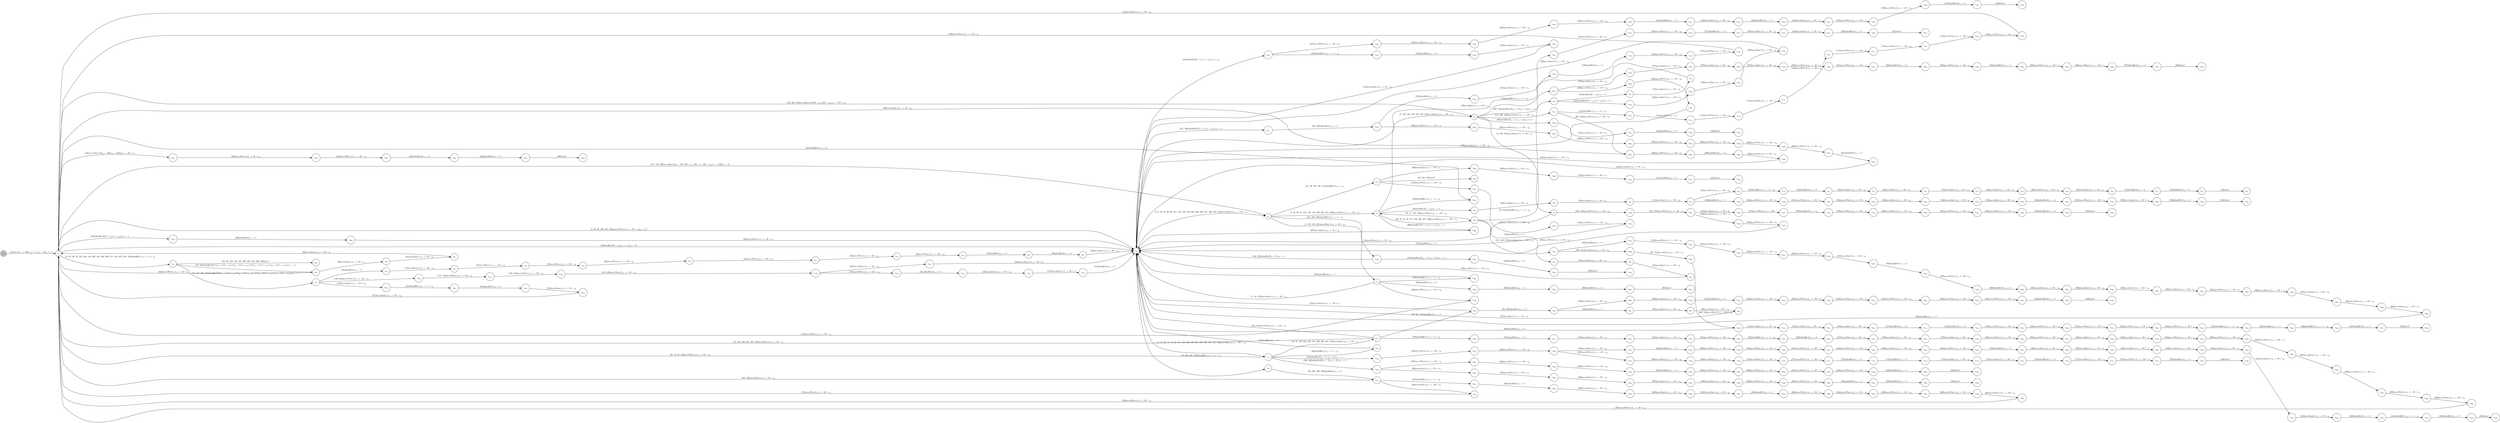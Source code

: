 digraph EFSM{
  graph [rankdir="LR", fontname="Latin Modern Math"];
  node [color="black", fillcolor="white", shape="circle", style="filled", fontname="Latin Modern Math"];
  edge [fontname="Latin Modern Math"];

  s0[fillcolor="gray", label=<s<sub>0</sub>>];
  s1[label=<s<sub>1</sub>>];
  s2[label=<s<sub>2</sub>>];
  s3[label=<s<sub>3</sub>>];
  s4[label=<s<sub>4</sub>>];
  s7[label=<s<sub>7</sub>>];
  s8[label=<s<sub>8</sub>>];
  s9[label=<s<sub>9</sub>>];
  s11[label=<s<sub>11</sub>>];
  s12[label=<s<sub>12</sub>>];
  s14[label=<s<sub>14</sub>>];
  s15[label=<s<sub>15</sub>>];
  s16[label=<s<sub>16</sub>>];
  s17[label=<s<sub>17</sub>>];
  s18[label=<s<sub>18</sub>>];
  s19[label=<s<sub>19</sub>>];
  s20[label=<s<sub>20</sub>>];
  s21[label=<s<sub>21</sub>>];
  s22[label=<s<sub>22</sub>>];
  s23[label=<s<sub>23</sub>>];
  s24[label=<s<sub>24</sub>>];
  s25[label=<s<sub>25</sub>>];
  s31[label=<s<sub>31</sub>>];
  s32[label=<s<sub>32</sub>>];
  s36[label=<s<sub>36</sub>>];
  s38[label=<s<sub>38</sub>>];
  s39[label=<s<sub>39</sub>>];
  s40[label=<s<sub>40</sub>>];
  s41[label=<s<sub>41</sub>>];
  s42[label=<s<sub>42</sub>>];
  s43[label=<s<sub>43</sub>>];
  s44[label=<s<sub>44</sub>>];
  s45[label=<s<sub>45</sub>>];
  s46[label=<s<sub>46</sub>>];
  s47[label=<s<sub>47</sub>>];
  s48[label=<s<sub>48</sub>>];
  s49[label=<s<sub>49</sub>>];
  s50[label=<s<sub>50</sub>>];
  s51[label=<s<sub>51</sub>>];
  s52[label=<s<sub>52</sub>>];
  s53[label=<s<sub>53</sub>>];
  s54[label=<s<sub>54</sub>>];
  s55[label=<s<sub>55</sub>>];
  s56[label=<s<sub>56</sub>>];
  s59[label=<s<sub>59</sub>>];
  s60[label=<s<sub>60</sub>>];
  s61[label=<s<sub>61</sub>>];
  s64[label=<s<sub>64</sub>>];
  s66[label=<s<sub>66</sub>>];
  s73[label=<s<sub>73</sub>>];
  s74[label=<s<sub>74</sub>>];
  s75[label=<s<sub>75</sub>>];
  s83[label=<s<sub>83</sub>>];
  s84[label=<s<sub>84</sub>>];
  s85[label=<s<sub>85</sub>>];
  s92[label=<s<sub>92</sub>>];
  s93[label=<s<sub>93</sub>>];
  s94[label=<s<sub>94</sub>>];
  s95[label=<s<sub>95</sub>>];
  s96[label=<s<sub>96</sub>>];
  s102[label=<s<sub>102</sub>>];
  s103[label=<s<sub>103</sub>>];
  s104[label=<s<sub>104</sub>>];
  s105[label=<s<sub>105</sub>>];
  s111[label=<s<sub>111</sub>>];
  s112[label=<s<sub>112</sub>>];
  s113[label=<s<sub>113</sub>>];
  s114[label=<s<sub>114</sub>>];
  s115[label=<s<sub>115</sub>>];
  s116[label=<s<sub>116</sub>>];
  s117[label=<s<sub>117</sub>>];
  s118[label=<s<sub>118</sub>>];
  s119[label=<s<sub>119</sub>>];
  s120[label=<s<sub>120</sub>>];
  s126[label=<s<sub>126</sub>>];
  s129[label=<s<sub>129</sub>>];
  s134[label=<s<sub>134</sub>>];
  s135[label=<s<sub>135</sub>>];
  s136[label=<s<sub>136</sub>>];
  s137[label=<s<sub>137</sub>>];
  s146[label=<s<sub>146</sub>>];
  s147[label=<s<sub>147</sub>>];
  s148[label=<s<sub>148</sub>>];
  s149[label=<s<sub>149</sub>>];
  s150[label=<s<sub>150</sub>>];
  s151[label=<s<sub>151</sub>>];
  s152[label=<s<sub>152</sub>>];
  s153[label=<s<sub>153</sub>>];
  s160[label=<s<sub>160</sub>>];
  s161[label=<s<sub>161</sub>>];
  s162[label=<s<sub>162</sub>>];
  s163[label=<s<sub>163</sub>>];
  s164[label=<s<sub>164</sub>>];
  s165[label=<s<sub>165</sub>>];
  s166[label=<s<sub>166</sub>>];
  s167[label=<s<sub>167</sub>>];
  s168[label=<s<sub>168</sub>>];
  s169[label=<s<sub>169</sub>>];
  s170[label=<s<sub>170</sub>>];
  s171[label=<s<sub>171</sub>>];
  s172[label=<s<sub>172</sub>>];
  s173[label=<s<sub>173</sub>>];
  s174[label=<s<sub>174</sub>>];
  s175[label=<s<sub>175</sub>>];
  s176[label=<s<sub>176</sub>>];
  s177[label=<s<sub>177</sub>>];
  s178[label=<s<sub>178</sub>>];
  s179[label=<s<sub>179</sub>>];
  s180[label=<s<sub>180</sub>>];
  s181[label=<s<sub>181</sub>>];
  s182[label=<s<sub>182</sub>>];
  s183[label=<s<sub>183</sub>>];
  s184[label=<s<sub>184</sub>>];
  s190[label=<s<sub>190</sub>>];
  s191[label=<s<sub>191</sub>>];
  s192[label=<s<sub>192</sub>>];
  s193[label=<s<sub>193</sub>>];
  s197[label=<s<sub>197</sub>>];
  s198[label=<s<sub>198</sub>>];
  s199[label=<s<sub>199</sub>>];
  s200[label=<s<sub>200</sub>>];
  s207[label=<s<sub>207</sub>>];
  s211[label=<s<sub>211</sub>>];
  s212[label=<s<sub>212</sub>>];
  s213[label=<s<sub>213</sub>>];
  s214[label=<s<sub>214</sub>>];
  s215[label=<s<sub>215</sub>>];
  s216[label=<s<sub>216</sub>>];
  s217[label=<s<sub>217</sub>>];
  s218[label=<s<sub>218</sub>>];
  s219[label=<s<sub>219</sub>>];
  s220[label=<s<sub>220</sub>>];
  s221[label=<s<sub>221</sub>>];
  s225[label=<s<sub>225</sub>>];
  s226[label=<s<sub>226</sub>>];
  s227[label=<s<sub>227</sub>>];
  s230[label=<s<sub>230</sub>>];
  s231[label=<s<sub>231</sub>>];
  s232[label=<s<sub>232</sub>>];
  s233[label=<s<sub>233</sub>>];
  s234[label=<s<sub>234</sub>>];
  s235[label=<s<sub>235</sub>>];
  s236[label=<s<sub>236</sub>>];
  s237[label=<s<sub>237</sub>>];
  s238[label=<s<sub>238</sub>>];
  s239[label=<s<sub>239</sub>>];
  s240[label=<s<sub>240</sub>>];
  s247[label=<s<sub>247</sub>>];
  s262[label=<s<sub>262</sub>>];
  s263[label=<s<sub>263</sub>>];
  s264[label=<s<sub>264</sub>>];
  s265[label=<s<sub>265</sub>>];
  s266[label=<s<sub>266</sub>>];
  s270[label=<s<sub>270</sub>>];
  s271[label=<s<sub>271</sub>>];
  s272[label=<s<sub>272</sub>>];
  s273[label=<s<sub>273</sub>>];
  s274[label=<s<sub>274</sub>>];
  s275[label=<s<sub>275</sub>>];
  s276[label=<s<sub>276</sub>>];
  s277[label=<s<sub>277</sub>>];
  s278[label=<s<sub>278</sub>>];
  s279[label=<s<sub>279</sub>>];
  s280[label=<s<sub>280</sub>>];
  s281[label=<s<sub>281</sub>>];
  s282[label=<s<sub>282</sub>>];
  s283[label=<s<sub>283</sub>>];
  s284[label=<s<sub>284</sub>>];
  s285[label=<s<sub>285</sub>>];
  s286[label=<s<sub>286</sub>>];
  s287[label=<s<sub>287</sub>>];
  s288[label=<s<sub>288</sub>>];
  s289[label=<s<sub>289</sub>>];
  s290[label=<s<sub>290</sub>>];
  s297[label=<s<sub>297</sub>>];
  s298[label=<s<sub>298</sub>>];
  s299[label=<s<sub>299</sub>>];
  s300[label=<s<sub>300</sub>>];
  s301[label=<s<sub>301</sub>>];
  s302[label=<s<sub>302</sub>>];
  s303[label=<s<sub>303</sub>>];
  s304[label=<s<sub>304</sub>>];
  s305[label=<s<sub>305</sub>>];
  s306[label=<s<sub>306</sub>>];
  s307[label=<s<sub>307</sub>>];
  s313[label=<s<sub>313</sub>>];
  s314[label=<s<sub>314</sub>>];
  s315[label=<s<sub>315</sub>>];
  s316[label=<s<sub>316</sub>>];
  s329[label=<s<sub>329</sub>>];
  s330[label=<s<sub>330</sub>>];
  s331[label=<s<sub>331</sub>>];
  s332[label=<s<sub>332</sub>>];
  s333[label=<s<sub>333</sub>>];
  s334[label=<s<sub>334</sub>>];
  s335[label=<s<sub>335</sub>>];
  s336[label=<s<sub>336</sub>>];
  s337[label=<s<sub>337</sub>>];
  s338[label=<s<sub>338</sub>>];
  s339[label=<s<sub>339</sub>>];
  s340[label=<s<sub>340</sub>>];
  s351[label=<s<sub>351</sub>>];
  s352[label=<s<sub>352</sub>>];
  s353[label=<s<sub>353</sub>>];
  s354[label=<s<sub>354</sub>>];
  s355[label=<s<sub>355</sub>>];
  s356[label=<s<sub>356</sub>>];
  s357[label=<s<sub>357</sub>>];
  s358[label=<s<sub>358</sub>>];
  s359[label=<s<sub>359</sub>>];
  s360[label=<s<sub>360</sub>>];
  s361[label=<s<sub>361</sub>>];
  s362[label=<s<sub>362</sub>>];
  s363[label=<s<sub>363</sub>>];
  s364[label=<s<sub>364</sub>>];
  s365[label=<s<sub>365</sub>>];
  s366[label=<s<sub>366</sub>>];
  s367[label=<s<sub>367</sub>>];
  s368[label=<s<sub>368</sub>>];
  s369[label=<s<sub>369</sub>>];
  s376[label=<s<sub>376</sub>>];
  s377[label=<s<sub>377</sub>>];
  s378[label=<s<sub>378</sub>>];
  s379[label=<s<sub>379</sub>>];
  s380[label=<s<sub>380</sub>>];
  s381[label=<s<sub>381</sub>>];
  s382[label=<s<sub>382</sub>>];
  s383[label=<s<sub>383</sub>>];
  s384[label=<s<sub>384</sub>>];
  s385[label=<s<sub>385</sub>>];
  s386[label=<s<sub>386</sub>>];
  s387[label=<s<sub>387</sub>>];
  s388[label=<s<sub>388</sub>>];
  s394[label=<s<sub>394</sub>>];
  s395[label=<s<sub>395</sub>>];
  s396[label=<s<sub>396</sub>>];
  s397[label=<s<sub>397</sub>>];
  s398[label=<s<sub>398</sub>>];
  s399[label=<s<sub>399</sub>>];
  s400[label=<s<sub>400</sub>>];
  s401[label=<s<sub>401</sub>>];
  s408[label=<s<sub>408</sub>>];
  s409[label=<s<sub>409</sub>>];
  s410[label=<s<sub>410</sub>>];
  s411[label=<s<sub>411</sub>>];
  s412[label=<s<sub>412</sub>>];
  s414[label=<s<sub>414</sub>>];
  s415[label=<s<sub>415</sub>>];
  s416[label=<s<sub>416</sub>>];
  s421[label=<s<sub>421</sub>>];
  s422[label=<s<sub>422</sub>>];
  s423[label=<s<sub>423</sub>>];
  s424[label=<s<sub>424</sub>>];
  s425[label=<s<sub>425</sub>>];
  s426[label=<s<sub>426</sub>>];
  s427[label=<s<sub>427</sub>>];
  s428[label=<s<sub>428</sub>>];
  s429[label=<s<sub>429</sub>>];
  s430[label=<s<sub>430</sub>>];
  s431[label=<s<sub>431</sub>>];
  s432[label=<s<sub>432</sub>>];
  s433[label=<s<sub>433</sub>>];
  s434[label=<s<sub>434</sub>>];
  s435[label=<s<sub>435</sub>>];
  s436[label=<s<sub>436</sub>>];
  s437[label=<s<sub>437</sub>>];
  s438[label=<s<sub>438</sub>>];
  s439[label=<s<sub>439</sub>>];
  s440[label=<s<sub>440</sub>>];
  s441[label=<s<sub>441</sub>>];
  s442[label=<s<sub>442</sub>>];
  s443[label=<s<sub>443</sub>>];
  s444[label=<s<sub>444</sub>>];
  s445[label=<s<sub>445</sub>>];
  s446[label=<s<sub>446</sub>>];
  s447[label=<s<sub>447</sub>>];
  s448[label=<s<sub>448</sub>>];
  s449[label=<s<sub>449</sub>>];
  s450[label=<s<sub>450</sub>>];
  s451[label=<s<sub>451</sub>>];
  s452[label=<s<sub>452</sub>>];
  s453[label=<s<sub>453</sub>>];
  s454[label=<s<sub>454</sub>>];
  s455[label=<s<sub>455</sub>>];
  s456[label=<s<sub>456</sub>>];
  s457[label=<s<sub>457</sub>>];
  s458[label=<s<sub>458</sub>>];
  s459[label=<s<sub>459</sub>>];
  s460[label=<s<sub>460</sub>>];
  s466[label=<s<sub>466</sub>>];
  s467[label=<s<sub>467</sub>>];
  s468[label=<s<sub>468</sub>>];
  s476[label=<s<sub>476</sub>>];
  s477[label=<s<sub>477</sub>>];
  s478[label=<s<sub>478</sub>>];
  s479[label=<s<sub>479</sub>>];
  s480[label=<s<sub>480</sub>>];
  s481[label=<s<sub>481</sub>>];
  s482[label=<s<sub>482</sub>>];
  s483[label=<s<sub>483</sub>>];
  s484[label=<s<sub>484</sub>>];
  s488[label=<s<sub>488</sub>>];
  s489[label=<s<sub>489</sub>>];
  s490[label=<s<sub>490</sub>>];
  s494[label=<s<sub>494</sub>>];
  s495[label=<s<sub>495</sub>>];
  s496[label=<s<sub>496</sub>>];
  s497[label=<s<sub>497</sub>>];
  s498[label=<s<sub>498</sub>>];
  s499[label=<s<sub>499</sub>>];
  s500[label=<s<sub>500</sub>>];
  s501[label=<s<sub>501</sub>>];
  s502[label=<s<sub>502</sub>>];
  s503[label=<s<sub>503</sub>>];
  s514[label=<s<sub>514</sub>>];
  s515[label=<s<sub>515</sub>>];
  s516[label=<s<sub>516</sub>>];
  s517[label=<s<sub>517</sub>>];
  s518[label=<s<sub>518</sub>>];
  s519[label=<s<sub>519</sub>>];
  s520[label=<s<sub>520</sub>>];
  s521[label=<s<sub>521</sub>>];
  s522[label=<s<sub>522</sub>>];
  s523[label=<s<sub>523</sub>>];
  s524[label=<s<sub>524</sub>>];
  s525[label=<s<sub>525</sub>>];
  s526[label=<s<sub>526</sub>>];
  s527[label=<s<sub>527</sub>>];
  s528[label=<s<sub>528</sub>>];
  s529[label=<s<sub>529</sub>>];
  s530[label=<s<sub>530</sub>>];
  s531[label=<s<sub>531</sub>>];
  s532[label=<s<sub>532</sub>>];
  s533[label=<s<sub>533</sub>>];
  s534[label=<s<sub>534</sub>>];
  s535[label=<s<sub>535</sub>>];
  s536[label=<s<sub>536</sub>>];
  s537[label=<s<sub>537</sub>>];
  s538[label=<s<sub>538</sub>>];
  s539[label=<s<sub>539</sub>>];
  s540[label=<s<sub>540</sub>>];

  s0->s1[label=<<i> [1]start:2/o<sub>1</sub> := 200, o<sub>2</sub> := 3, o<sub>3</sub> := 0&#91;r<sub>2</sub> := 1&#93;</i>>];
  s9->s2[label=<<i> [10]moveEast:1/o<sub>1</sub> := 50 + i<sub>0</sub></i>>];
  s14->s15[label=<<i> [15, 145, 242, 312]alienHit:0&#91;!(!(r<sub>2</sub> &gt; 2&or;2 &gt; r<sub>2</sub>)&or;!(r<sub>2</sub> &gt; 2&or;2 &gt; r<sub>2</sub>)), !(!(r<sub>2</sub> &gt; 2&or;2 &gt; r<sub>2</sub>)&or;!(r<sub>2</sub> &gt; 2&or;2 &gt; r<sub>2</sub>))&#93;/o<sub>1</sub> := 1</i>>];
  s15->s16[label=<<i> [16]alienHit:0/o<sub>1</sub> := 2</i>>];
  s16->s17[label=<<i> [17]moveWest:1/o<sub>1</sub> := -50 + i<sub>0</sub></i>>];
  s17->s18[label=<<i> [18]moveWest:1/o<sub>1</sub> := -50 + i<sub>0</sub></i>>];
  s18->s19[label=<<i> [19]moveWest:1/o<sub>1</sub> := -50 + i<sub>0</sub></i>>];
  s19->s20[label=<<i> [20]moveWest:1/o<sub>1</sub> := -50 + i<sub>0</sub></i>>];
  s20->s21[label=<<i> [21]moveWest:1/o<sub>1</sub> := -50 + i<sub>0</sub></i>>];
  s21->s22[label=<<i> [22]moveWest:1/o<sub>1</sub> := -50 + i<sub>0</sub></i>>];
  s22->s23[label=<<i> [23]moveWest:1/o<sub>1</sub> := -50 + i<sub>0</sub></i>>];
  s23->s24[label=<<i> [24]alienHit:0/o<sub>1</sub> := 3</i>>];
  s24->s25[label=<<i> [25]alienHit:0/o<sub>1</sub> := 4</i>>];
  s25->s2[label=<<i> [26]moveEast:1/o<sub>1</sub> := 50 + i<sub>0</sub></i>>];
  s11->s1[label=<<i> [28, 78, 88, 143]moveWest:1/o<sub>1</sub> := -50 + i<sub>0</sub></i>>];
  s1->s2[label=<<i> [33]alienHit:0&#91;3 &gt; r<sub>2</sub>&#93;/o<sub>1</sub> := r<sub>2</sub>&#91;r<sub>2</sub> := 2&#93;</i>>];
  s7->s38[label=<<i> [38]alienHit:0&#91;5 &gt; r<sub>2</sub>&#93;/o<sub>1</sub> := 2</i>>];
  s38->s39[label=<<i> [39]moveEast:1/o<sub>1</sub> := 50 + i<sub>0</sub></i>>];
  s39->s40[label=<<i> [40]moveEast:1/o<sub>1</sub> := 50 + i<sub>0</sub></i>>];
  s40->s41[label=<<i> [41]moveEast:1/o<sub>1</sub> := 50 + i<sub>0</sub></i>>];
  s41->s42[label=<<i> [42]moveWest:1/o<sub>1</sub> := -50 + i<sub>0</sub></i>>];
  s42->s43[label=<<i> [43]shieldHit:1/o<sub>1</sub> := -1 + i<sub>0</sub></i>>];
  s43->s44[label=<<i> [44]alienHit:0/o<sub>1</sub> := 3</i>>];
  s44->s45[label=<<i> [45]moveEast:1/o<sub>1</sub> := 50 + i<sub>0</sub></i>>];
  s45->s46[label=<<i> [46]moveEast:1/o<sub>1</sub> := 50 + i<sub>0</sub></i>>];
  s46->s47[label=<<i> [47]moveEast:1/o<sub>1</sub> := 50 + i<sub>0</sub></i>>];
  s47->s48[label=<<i> [48]moveEast:1/o<sub>1</sub> := 50 + i<sub>0</sub></i>>];
  s48->s49[label=<<i> [49]moveEast:1/o<sub>1</sub> := 50 + i<sub>0</sub></i>>];
  s49->s50[label=<<i> [50]moveEast:1/o<sub>1</sub> := 50 + i<sub>0</sub></i>>];
  s50->s51[label=<<i> [51]alienHit:0/o<sub>1</sub> := 4</i>>];
  s51->s52[label=<<i> [52]alienHit:0/o<sub>1</sub> := 5</i>>];
  s52->s53[label=<<i> [53]win:0</i>>];
  s55->s56[label=<<i> [56]moveWest:1/o<sub>1</sub> := -50 + i<sub>0</sub></i>>];
  s56->s1[label=<<i> [57]moveWest:1/o<sub>1</sub> := -50 + i<sub>0</sub></i>>];
  s14->s59[label=<<i> [59, 343]alienHit:0&#91;!(!(!(r<sub>2</sub> &gt; 2&or;2 &gt; r<sub>2</sub>)&or;!(r<sub>2</sub> &gt; 2&or;2 &gt; r<sub>2</sub>))&or;!(!(r<sub>2</sub> &gt; 2&or;2 &gt; r<sub>2</sub>)&or;!(r<sub>2</sub> &gt; 2&or;2 &gt; r<sub>2</sub>)))&#93;/o<sub>1</sub> := 3</i>>];
  s59->s60[label=<<i> [60]moveEast:1/o<sub>1</sub> := 50 + i<sub>0</sub></i>>];
  s60->s61[label=<<i> [61]moveEast:1/o<sub>1</sub> := 50 + i<sub>0</sub></i>>];
  s61->s1[label=<<i> [62]moveEast:1/o<sub>1</sub> := 50 + i<sub>0</sub></i>>];
  s11->s66[label=<<i> [66]shieldHit:1/o<sub>1</sub> := -1 + i<sub>0</sub></i>>];
  s66->s2[label=<<i> [67]alienHit:0/o<sub>1</sub> := 2</i>>];
  s36->s7[label=<<i> [37, 71, 158, 508]moveWest:1/o<sub>1</sub> := -50 + i<sub>0</sub></i>>];
  s36->s73[label=<<i> [73, 101]shieldHit:1/o<sub>1</sub> := -1 + i<sub>0</sub></i>>];
  s73->s74[label=<<i> [74]alienHit:0&#91;5 &gt; r<sub>2</sub>&#93;/o<sub>1</sub> := 3</i>>];
  s74->s75[label=<<i> [75]moveEast:1/o<sub>1</sub> := 50 + i<sub>0</sub></i>>];
  s75->s2[label=<<i> [76]moveEast:1/o<sub>1</sub> := 50 + i<sub>0</sub></i>>];
  s36->s83[label=<<i> [83]alienHit:0/o<sub>1</sub> := 1</i>>];
  s83->s84[label=<<i> [84]moveEast:1/o<sub>1</sub> := 50 + i<sub>0</sub></i>>];
  s84->s85[label=<<i> [85]moveEast:1/o<sub>1</sub> := 50 + i<sub>0</sub></i>>];
  s85->s2[label=<<i> [86]moveEast:1/o<sub>1</sub> := 50 + i<sub>0</sub></i>>];
  s92->s93[label=<<i> [93, 328]alienHit:0/o<sub>1</sub> := 3</i>>];
  s93->s94[label=<<i> [94]alienHit:0/o<sub>1</sub> := 4</i>>];
  s94->s95[label=<<i> [95]moveEast:1/o<sub>1</sub> := 50 + i<sub>0</sub></i>>];
  s95->s96[label=<<i> [96]moveEast:1/o<sub>1</sub> := 50 + i<sub>0</sub></i>>];
  s96->s2[label=<<i> [97]moveEast:1/o<sub>1</sub> := 50 + i<sub>0</sub></i>>];
  s3->s31[label=<<i> [31, 99, 372, 407, 413]alienHit:0/o<sub>1</sub> := r<sub>2</sub></i>>];
  s31->s32[label=<<i> [32, 100, 373]win:0</i>>];
  s73->s102[label=<<i> [102]alienHit:0&#91;!(5 &gt; r<sub>2</sub>&or;5 &gt; r<sub>2</sub>)&#93;/o<sub>1</sub> := 1</i>>];
  s102->s103[label=<<i> [103]moveEast:1/o<sub>1</sub> := 50 + i<sub>0</sub></i>>];
  s103->s104[label=<<i> [104]moveEast:1/o<sub>1</sub> := 50 + i<sub>0</sub></i>>];
  s104->s105[label=<<i> [105]moveEast:1/o<sub>1</sub> := 50 + i<sub>0</sub></i>>];
  s105->s2[label=<<i> [106]moveEast:1/o<sub>1</sub> := 50 + i<sub>0</sub></i>>];
  s111->s112[label=<<i> [112]shieldHit:1/o<sub>1</sub> := -1 + i<sub>0</sub></i>>];
  s112->s113[label=<<i> [113]alienHit:0/o<sub>1</sub> := 2</i>>];
  s113->s114[label=<<i> [114]moveWest:1/o<sub>1</sub> := -50 + i<sub>0</sub></i>>];
  s114->s115[label=<<i> [115]moveWest:1/o<sub>1</sub> := -50 + i<sub>0</sub></i>>];
  s115->s116[label=<<i> [116]moveWest:1/o<sub>1</sub> := -50 + i<sub>0</sub></i>>];
  s116->s117[label=<<i> [117]moveWest:1/o<sub>1</sub> := -50 + i<sub>0</sub></i>>];
  s117->s118[label=<<i> [118]moveWest:1/o<sub>1</sub> := -50 + i<sub>0</sub></i>>];
  s118->s119[label=<<i> [119]moveWest:1/o<sub>1</sub> := -50 + i<sub>0</sub></i>>];
  s119->s120[label=<<i> [120]moveWest:1/o<sub>1</sub> := -50 + i<sub>0</sub></i>>];
  s120->s1[label=<<i> [121]moveEast:1/o<sub>1</sub> := 50 + i<sub>0</sub></i>>];
  s4->s126[label=<<i> [126]moveWest:1/o<sub>1</sub> := -50 + i<sub>0</sub></i>>];
  s126->s1[label=<<i> [127]moveWest:1/o<sub>1</sub> := -50 + i<sub>0</sub></i>>];
  s1->s3[label=<<i> [124, 128, 406]moveEast:1&#91;i<sub>0</sub> &gt; 196, 346 &gt; i<sub>0</sub>, 346 &gt; i<sub>0</sub>, 346 &gt; i<sub>0</sub>&#93;/o<sub>1</sub> := 250&#91;r<sub>2</sub> := 4&#93;</i>>];
  s129->s2[label=<<i> [130, 321]alienHit:0&#91;r<sub>2</sub> &gt; 2&#93;/o<sub>1</sub> := 1</i>>];
  s8->s134[label=<<i> [134]shieldHit:1/o<sub>1</sub> := -1 + i<sub>0</sub></i>>];
  s134->s135[label=<<i> [135]alienHit:0/o<sub>1</sub> := 2</i>>];
  s135->s136[label=<<i> [136]moveWest:1/o<sub>1</sub> := -50 + i<sub>0</sub></i>>];
  s136->s137[label=<<i> [137]moveWest:1/o<sub>1</sub> := -50 + i<sub>0</sub></i>>];
  s137->s1[label=<<i> [138]moveWest:1/o<sub>1</sub> := -50 + i<sub>0</sub></i>>];
  s4->s2[label=<<i> [5, 141, 255]moveEast:1/o<sub>1</sub> := 50 + i<sub>0</sub></i>>];
  s15->s146[label=<<i> [146, 243]moveWest:1/o<sub>1</sub> := -50 + i<sub>0</sub></i>>];
  s146->s147[label=<<i> [147, 244]moveWest:1/o<sub>1</sub> := -50 + i<sub>0</sub></i>>];
  s147->s148[label=<<i> [148, 245]moveWest:1/o<sub>1</sub> := -50 + i<sub>0</sub></i>>];
  s148->s149[label=<<i> [149, 246]moveWest:1/o<sub>1</sub> := -50 + i<sub>0</sub></i>>];
  s149->s150[label=<<i> [150]moveWest:1/o<sub>1</sub> := -50 + i<sub>0</sub></i>>];
  s150->s151[label=<<i> [151]alienHit:0/o<sub>1</sub> := 2</i>>];
  s151->s152[label=<<i> [152]moveEast:1/o<sub>1</sub> := 50 + i<sub>0</sub></i>>];
  s152->s153[label=<<i> [153]moveEast:1/o<sub>1</sub> := 50 + i<sub>0</sub></i>>];
  s153->s2[label=<<i> [154]alienHit:0/o<sub>1</sub> := 3</i>>];
  s7->s36[label=<<i> [36, 70, 72, 82, 157, 350, 464, 507, 509]moveWest:1/o<sub>1</sub> := -50 + i<sub>0</sub></i>>];
  s8->s160[label=<<i> [160]alienHit:0&#91;r<sub>2</sub> &gt; 2, r<sub>2</sub> &gt; 2&#93;/o<sub>1</sub> := 4</i>>];
  s160->s161[label=<<i> [161]moveEast:1/o<sub>1</sub> := 50 + i<sub>0</sub></i>>];
  s161->s162[label=<<i> [162]alienHit:0/o<sub>1</sub> := 5</i>>];
  s162->s163[label=<<i> [163]win:0</i>>];
  s11->s164[label=<<i> [164]alienHit:0&#91;r<sub>2</sub> &gt; 2, r<sub>2</sub> &gt; 2&#93;/o<sub>1</sub> := 1</i>>];
  s164->s165[label=<<i> [165]moveWest:1/o<sub>1</sub> := -50 + i<sub>0</sub></i>>];
  s165->s166[label=<<i> [166]moveWest:1/o<sub>1</sub> := -50 + i<sub>0</sub></i>>];
  s166->s167[label=<<i> [167]moveWest:1/o<sub>1</sub> := -50 + i<sub>0</sub></i>>];
  s167->s168[label=<<i> [168]moveWest:1/o<sub>1</sub> := -50 + i<sub>0</sub></i>>];
  s168->s169[label=<<i> [169]moveWest:1/o<sub>1</sub> := -50 + i<sub>0</sub></i>>];
  s169->s170[label=<<i> [170]moveWest:1/o<sub>1</sub> := -50 + i<sub>0</sub></i>>];
  s170->s171[label=<<i> [171]moveWest:1/o<sub>1</sub> := -50 + i<sub>0</sub></i>>];
  s171->s172[label=<<i> [172]alienHit:0/o<sub>1</sub> := 2</i>>];
  s172->s173[label=<<i> [173]alienHit:0/o<sub>1</sub> := 3</i>>];
  s173->s174[label=<<i> [174]moveEast:1/o<sub>1</sub> := 50 + i<sub>0</sub></i>>];
  s174->s175[label=<<i> [175]moveEast:1/o<sub>1</sub> := 50 + i<sub>0</sub></i>>];
  s175->s176[label=<<i> [176]alienHit:0/o<sub>1</sub> := 4</i>>];
  s176->s177[label=<<i> [177]moveWest:1/o<sub>1</sub> := -50 + i<sub>0</sub></i>>];
  s177->s178[label=<<i> [178]moveWest:1/o<sub>1</sub> := -50 + i<sub>0</sub></i>>];
  s178->s179[label=<<i> [179]alienHit:0/o<sub>1</sub> := 5</i>>];
  s179->s180[label=<<i> [180]win:0</i>>];
  s2->s181[label=<<i> [181]alienHit:0&#91;5 &gt; r<sub>2</sub>, 5 &gt; r<sub>2</sub>&#93;/o<sub>1</sub> := r<sub>2</sub></i>>];
  s181->s182[label=<<i> [182]shieldHit:1/o<sub>1</sub> := -1 + i<sub>0</sub></i>>];
  s182->s183[label=<<i> [183]alienHit:0/o<sub>1</sub> := 3</i>>];
  s183->s184[label=<<i> [184]moveEast:1/o<sub>1</sub> := 50 + i<sub>0</sub></i>>];
  s184->s2[label=<<i> [185]moveEast:1/o<sub>1</sub> := 50 + i<sub>0</sub></i>>];
  s7->s8[label=<<i> [8, 133, 159, 188, 374, 472, 485]moveEast:1/o<sub>1</sub> := 50 + i<sub>0</sub></i>>];
  s8->s9[label=<<i> [9, 189, 473]moveEast:1/o<sub>1</sub> := 50 + i<sub>0</sub></i>>];
  s9->s190[label=<<i> [190, 474]moveWest:1/o<sub>1</sub> := -50 + i<sub>0</sub></i>>];
  s190->s191[label=<<i> [191, 475]moveWest:1/o<sub>1</sub> := -50 + i<sub>0</sub></i>>];
  s191->s192[label=<<i> [192]moveWest:1/o<sub>1</sub> := -50 + i<sub>0</sub></i>>];
  s192->s193[label=<<i> [193]moveWest:1/o<sub>1</sub> := -50 + i<sub>0</sub></i>>];
  s193->s2[label=<<i> [194]moveWest:1/o<sub>1</sub> := -50 + i<sub>0</sub></i>>];
  s129->s197[label=<<i> [197]alienHit:0&#91;!(r<sub>2</sub> &gt; 2&or;r<sub>2</sub> &gt; 2)&#93;/o<sub>1</sub> := 4</i>>];
  s197->s198[label=<<i> [198]alienHit:0/o<sub>1</sub> := 5</i>>];
  s198->s199[label=<<i> [199]win:0</i>>];
  s4->s200[label=<<i> [200]shieldHit:1/o<sub>1</sub> := -1 + i<sub>0</sub></i>>];
  s200->s2[label=<<i> [201]alienHit:0/o<sub>1</sub> := 1</i>>];
  s111->s207[label=<<i> [207, 487]moveWest:1/o<sub>1</sub> := -50 + i<sub>0</sub></i>>];
  s207->s1[label=<<i> [208]moveEast:1/o<sub>1</sub> := 50 + i<sub>0</sub></i>>];
  s2->s211[label=<<i> [211, 392]alienHit:0&#91;!(5 &gt; r<sub>2</sub>&or;5 &gt; r<sub>2</sub>)&#93;/o<sub>1</sub> := 1</i>>];
  s211->s212[label=<<i> [212, 393]alienHit:0/o<sub>1</sub> := 2</i>>];
  s212->s213[label=<<i> [213]alienHit:0/o<sub>1</sub> := 3</i>>];
  s213->s214[label=<<i> [214]moveEast:1/o<sub>1</sub> := 50 + i<sub>0</sub></i>>];
  s214->s215[label=<<i> [215]moveEast:1/o<sub>1</sub> := 50 + i<sub>0</sub></i>>];
  s215->s216[label=<<i> [216]moveWest:1/o<sub>1</sub> := -50 + i<sub>0</sub></i>>];
  s216->s217[label=<<i> [217]alienHit:0/o<sub>1</sub> := 4</i>>];
  s217->s218[label=<<i> [218]moveEast:1/o<sub>1</sub> := 50 + i<sub>0</sub></i>>];
  s218->s219[label=<<i> [219]moveEast:1/o<sub>1</sub> := 50 + i<sub>0</sub></i>>];
  s219->s220[label=<<i> [220]alienHit:0/o<sub>1</sub> := 5</i>>];
  s220->s221[label=<<i> [221]win:0</i>>];
  s1->s8[label=<<i> [110, 205, 224]moveEast:1&#91;!(346 &gt; i<sub>0</sub>&or;346 &gt; i<sub>0</sub>)&#93;/o<sub>1</sub> := 50 + i<sub>0</sub></i>>];
  s8->s225[label=<<i> [225, 375]alienHit:0&#91;!(r<sub>2</sub> &gt; 2&or;r<sub>2</sub> &gt; 2)&#93;/o<sub>1</sub> := 2</i>>];
  s225->s226[label=<<i> [226]moveWest:1/o<sub>1</sub> := -50 + i<sub>0</sub></i>>];
  s226->s227[label=<<i> [227]moveWest:1/o<sub>1</sub> := -50 + i<sub>0</sub></i>>];
  s227->s2[label=<<i> [228]moveEast:1/o<sub>1</sub> := 50 + i<sub>0</sub></i>>];
  s11->s230[label=<<i> [230, 493]alienHit:0&#91;!(r<sub>2</sub> &gt; 2&or;r<sub>2</sub> &gt; 2)&#93;/o<sub>1</sub> := 3</i>>];
  s230->s231[label=<<i> [231]moveWest:1/o<sub>1</sub> := -50 + i<sub>0</sub></i>>];
  s231->s232[label=<<i> [232]moveWest:1/o<sub>1</sub> := -50 + i<sub>0</sub></i>>];
  s232->s233[label=<<i> [233]moveWest:1/o<sub>1</sub> := -50 + i<sub>0</sub></i>>];
  s233->s234[label=<<i> [234]alienHit:0/o<sub>1</sub> := 4</i>>];
  s234->s235[label=<<i> [235]moveWest:1/o<sub>1</sub> := -50 + i<sub>0</sub></i>>];
  s235->s236[label=<<i> [236]moveWest:1/o<sub>1</sub> := -50 + i<sub>0</sub></i>>];
  s236->s237[label=<<i> [237]moveWest:1/o<sub>1</sub> := -50 + i<sub>0</sub></i>>];
  s237->s238[label=<<i> [238]moveWest:1/o<sub>1</sub> := -50 + i<sub>0</sub></i>>];
  s238->s239[label=<<i> [239]alienHit:0/o<sub>1</sub> := 5</i>>];
  s239->s240[label=<<i> [240]win:0</i>>];
  s149->s247[label=<<i> [247]moveEast:1/o<sub>1</sub> := 50 + i<sub>0</sub></i>>];
  s247->s2[label=<<i> [248]moveEast:1/o<sub>1</sub> := 50 + i<sub>0</sub></i>>];
  s92->s2[label=<<i> [252]moveWest:1/o<sub>1</sub> := -50 + i<sub>0</sub></i>>];
  s3->s4[label=<<i> [4, 125, 254, 261]moveEast:1/o<sub>1</sub> := 50 + i<sub>0</sub></i>>];
  s1->s2[label=<<i> [2, 29, 89, 259, 347, 504]moveWest:1/o<sub>1</sub> := -50 + i<sub>0</sub>&#91;r<sub>2</sub> := 5&#93;</i>>];
  s4->s262[label=<<i> [262]alienHit:0/o<sub>1</sub> := 3</i>>];
  s262->s263[label=<<i> [263]alienHit:0/o<sub>1</sub> := 4</i>>];
  s263->s264[label=<<i> [264]alienHit:0/o<sub>1</sub> := 5</i>>];
  s264->s265[label=<<i> [265]win:0</i>>];
  s7->s266[label=<<i> [266]alienHit:0&#91;!(5 &gt; r<sub>2</sub>&or;5 &gt; r<sub>2</sub>)&#93;/o<sub>1</sub> := 1</i>>];
  s266->s2[label=<<i> [267]moveEast:1/o<sub>1</sub> := 50 + i<sub>0</sub></i>>];
  s12->s270[label=<<i> [270]shieldHit:1/o<sub>1</sub> := -1 + i<sub>0</sub></i>>];
  s270->s271[label=<<i> [271]alienHit:0/o<sub>1</sub> := 2</i>>];
  s271->s272[label=<<i> [272]moveEast:1/o<sub>1</sub> := 50 + i<sub>0</sub></i>>];
  s272->s273[label=<<i> [273]moveEast:1/o<sub>1</sub> := 50 + i<sub>0</sub></i>>];
  s273->s274[label=<<i> [274]moveWest:1/o<sub>1</sub> := -50 + i<sub>0</sub></i>>];
  s274->s275[label=<<i> [275]shieldHit:1/o<sub>1</sub> := -1 + i<sub>0</sub></i>>];
  s275->s276[label=<<i> [276]alienHit:0/o<sub>1</sub> := 3</i>>];
  s276->s277[label=<<i> [277]moveEast:1/o<sub>1</sub> := 50 + i<sub>0</sub></i>>];
  s277->s278[label=<<i> [278]moveEast:1/o<sub>1</sub> := 50 + i<sub>0</sub></i>>];
  s278->s279[label=<<i> [279]moveEast:1/o<sub>1</sub> := 50 + i<sub>0</sub></i>>];
  s279->s280[label=<<i> [280]moveWest:1/o<sub>1</sub> := -50 + i<sub>0</sub></i>>];
  s280->s281[label=<<i> [281]moveWest:1/o<sub>1</sub> := -50 + i<sub>0</sub></i>>];
  s281->s282[label=<<i> [282]moveEast:1/o<sub>1</sub> := 50 + i<sub>0</sub></i>>];
  s282->s283[label=<<i> [283]moveEast:1/o<sub>1</sub> := 50 + i<sub>0</sub></i>>];
  s283->s284[label=<<i> [284]moveWest:1/o<sub>1</sub> := -50 + i<sub>0</sub></i>>];
  s284->s285[label=<<i> [285]moveWest:1/o<sub>1</sub> := -50 + i<sub>0</sub></i>>];
  s285->s286[label=<<i> [286]moveWest:1/o<sub>1</sub> := -50 + i<sub>0</sub></i>>];
  s286->s287[label=<<i> [287]moveWest:1/o<sub>1</sub> := -50 + i<sub>0</sub></i>>];
  s287->s288[label=<<i> [288]moveWest:1/o<sub>1</sub> := -50 + i<sub>0</sub></i>>];
  s288->s289[label=<<i> [289]moveWest:1/o<sub>1</sub> := -50 + i<sub>0</sub></i>>];
  s289->s290[label=<<i> [290]moveWest:1/o<sub>1</sub> := -50 + i<sub>0</sub></i>>];
  s290->s1[label=<<i> [291]moveWest:1/o<sub>1</sub> := -50 + i<sub>0</sub></i>>];
  s12->s2[label=<<i> [294, 391]moveWest:1/o<sub>1</sub> := -50 + i<sub>0</sub></i>>];
  s55->s297[label=<<i> [297]shieldHit:1/o<sub>1</sub> := -1 + i<sub>0</sub></i>>];
  s297->s298[label=<<i> [298]alienHit:0/o<sub>1</sub> := 3</i>>];
  s298->s299[label=<<i> [299]moveEast:1/o<sub>1</sub> := 50 + i<sub>0</sub></i>>];
  s299->s300[label=<<i> [300]moveEast:1/o<sub>1</sub> := 50 + i<sub>0</sub></i>>];
  s300->s301[label=<<i> [301]moveEast:1/o<sub>1</sub> := 50 + i<sub>0</sub></i>>];
  s301->s302[label=<<i> [302]alienHit:0/o<sub>1</sub> := 4</i>>];
  s302->s303[label=<<i> [303]moveWest:1/o<sub>1</sub> := -50 + i<sub>0</sub></i>>];
  s303->s304[label=<<i> [304]moveWest:1/o<sub>1</sub> := -50 + i<sub>0</sub></i>>];
  s304->s305[label=<<i> [305]moveWest:1/o<sub>1</sub> := -50 + i<sub>0</sub></i>>];
  s305->s306[label=<<i> [306]moveWest:1/o<sub>1</sub> := -50 + i<sub>0</sub></i>>];
  s306->s307[label=<<i> [307]moveWest:1/o<sub>1</sub> := -50 + i<sub>0</sub></i>>];
  s307->s1[label=<<i> [308]moveEast:1/o<sub>1</sub> := 50 + i<sub>0</sub></i>>];
  s15->s313[label=<<i> [313]moveEast:1/o<sub>1</sub> := 50 + i<sub>0</sub></i>>];
  s313->s314[label=<<i> [314]shieldHit:1/o<sub>1</sub> := -1 + i<sub>0</sub></i>>];
  s314->s315[label=<<i> [315]alienHit:0/o<sub>1</sub> := 2</i>>];
  s315->s316[label=<<i> [316]moveEast:1/o<sub>1</sub> := 50 + i<sub>0</sub></i>>];
  s316->s1[label=<<i> [317]moveEast:1/o<sub>1</sub> := 50 + i<sub>0</sub></i>>];
  s3->s129[label=<<i> [129, 196, 320]shieldHit:1/o<sub>1</sub> := -1 + i<sub>0</sub></i>>];
  s2->s54[label=<<i> [54, 202, 295, 322]shieldHit:1/o<sub>1</sub> := -1 + i<sub>0</sub></i>>];
  s54->s55[label=<<i> [55, 203, 296, 323]alienHit:0/o<sub>1</sub> := 2</i>>];
  s55->s1[label=<<i> [204, 324]moveEast:1/o<sub>1</sub> := 50 + i<sub>0</sub></i>>];
  s14->s64[label=<<i> [64, 80, 123, 140, 210, 293, 310, 319, 326, 346]lose:0</i>>];
  s12->s92[label=<<i> [92, 251, 327]alienHit:0/o<sub>1</sub> := 2</i>>];
  s93->s329[label=<<i> [329]moveEast:1/o<sub>1</sub> := 50 + i<sub>0</sub></i>>];
  s329->s330[label=<<i> [330]moveEast:1/o<sub>1</sub> := 50 + i<sub>0</sub></i>>];
  s330->s331[label=<<i> [331]alienHit:0/o<sub>1</sub> := 4</i>>];
  s331->s332[label=<<i> [332]moveWest:1/o<sub>1</sub> := -50 + i<sub>0</sub></i>>];
  s332->s333[label=<<i> [333]moveWest:1/o<sub>1</sub> := -50 + i<sub>0</sub></i>>];
  s333->s334[label=<<i> [334]moveWest:1/o<sub>1</sub> := -50 + i<sub>0</sub></i>>];
  s334->s335[label=<<i> [335]moveWest:1/o<sub>1</sub> := -50 + i<sub>0</sub></i>>];
  s335->s336[label=<<i> [336]moveWest:1/o<sub>1</sub> := -50 + i<sub>0</sub></i>>];
  s336->s337[label=<<i> [337]moveWest:1/o<sub>1</sub> := -50 + i<sub>0</sub></i>>];
  s337->s338[label=<<i> [338]alienHit:0/o<sub>1</sub> := 5</i>>];
  s338->s339[label=<<i> [339]win:0</i>>];
  s7->s340[label=<<i> [340]shieldHit:1/o<sub>1</sub> := -1 + i<sub>0</sub></i>>];
  s340->s1[label=<<i> [341]alienHit:0/o<sub>1</sub> := 2</i>>];
  s1->s14[label=<<i> [14, 58, 63, 79, 122, 139, 144, 209, 241, 292, 309, 311, 318, 325, 342, 345]shieldHit:1/o<sub>1</sub> := -1 + i<sub>0</sub></i>>];
  s59->s1[label=<<i> [344]moveWest:1/o<sub>1</sub> := -50 + i<sub>0</sub></i>>];
  s351->s352[label=<<i> [352]alienHit:0/o<sub>1</sub> := 1</i>>];
  s352->s353[label=<<i> [353]moveWest:1/o<sub>1</sub> := -50 + i<sub>0</sub></i>>];
  s353->s354[label=<<i> [354]moveWest:1/o<sub>1</sub> := -50 + i<sub>0</sub></i>>];
  s354->s355[label=<<i> [355]moveWest:1/o<sub>1</sub> := -50 + i<sub>0</sub></i>>];
  s355->s356[label=<<i> [356]moveWest:1/o<sub>1</sub> := -50 + i<sub>0</sub></i>>];
  s356->s357[label=<<i> [357]moveEast:1/o<sub>1</sub> := 50 + i<sub>0</sub></i>>];
  s357->s358[label=<<i> [358]alienHit:0/o<sub>1</sub> := 2</i>>];
  s358->s359[label=<<i> [359]moveWest:1/o<sub>1</sub> := -50 + i<sub>0</sub></i>>];
  s359->s360[label=<<i> [360]alienHit:0/o<sub>1</sub> := 3</i>>];
  s360->s361[label=<<i> [361]moveEast:1/o<sub>1</sub> := 50 + i<sub>0</sub></i>>];
  s361->s362[label=<<i> [362]moveEast:1/o<sub>1</sub> := 50 + i<sub>0</sub></i>>];
  s362->s363[label=<<i> [363]moveEast:1/o<sub>1</sub> := 50 + i<sub>0</sub></i>>];
  s363->s364[label=<<i> [364]moveEast:1/o<sub>1</sub> := 50 + i<sub>0</sub></i>>];
  s364->s365[label=<<i> [365]moveWest:1/o<sub>1</sub> := -50 + i<sub>0</sub></i>>];
  s365->s366[label=<<i> [366]moveWest:1/o<sub>1</sub> := -50 + i<sub>0</sub></i>>];
  s366->s367[label=<<i> [367]moveEast:1/o<sub>1</sub> := 50 + i<sub>0</sub></i>>];
  s367->s368[label=<<i> [368]moveEast:1/o<sub>1</sub> := 50 + i<sub>0</sub></i>>];
  s368->s369[label=<<i> [369]moveEast:1/o<sub>1</sub> := 50 + i<sub>0</sub></i>>];
  s369->s2[label=<<i> [370]alienHit:0/o<sub>1</sub> := 4</i>>];
  s225->s376[label=<<i> [376]moveEast:1/o<sub>1</sub> := 50 + i<sub>0</sub></i>>];
  s376->s377[label=<<i> [377]moveEast:1/o<sub>1</sub> := 50 + i<sub>0</sub></i>>];
  s377->s378[label=<<i> [378]moveEast:1/o<sub>1</sub> := 50 + i<sub>0</sub></i>>];
  s378->s379[label=<<i> [379]moveEast:1/o<sub>1</sub> := 50 + i<sub>0</sub></i>>];
  s379->s380[label=<<i> [380]moveWest:1/o<sub>1</sub> := -50 + i<sub>0</sub></i>>];
  s380->s381[label=<<i> [381]moveWest:1/o<sub>1</sub> := -50 + i<sub>0</sub></i>>];
  s381->s382[label=<<i> [382]alienHit:0/o<sub>1</sub> := 3</i>>];
  s382->s383[label=<<i> [383]moveWest:1/o<sub>1</sub> := -50 + i<sub>0</sub></i>>];
  s383->s384[label=<<i> [384]alienHit:0/o<sub>1</sub> := 4</i>>];
  s384->s385[label=<<i> [385]moveWest:1/o<sub>1</sub> := -50 + i<sub>0</sub></i>>];
  s385->s386[label=<<i> [386]moveWest:1/o<sub>1</sub> := -50 + i<sub>0</sub></i>>];
  s386->s387[label=<<i> [387]alienHit:0/o<sub>1</sub> := 5</i>>];
  s387->s388[label=<<i> [388]win:0</i>>];
  s212->s394[label=<<i> [394]moveWest:1/o<sub>1</sub> := -50 + i<sub>0</sub></i>>];
  s394->s395[label=<<i> [395]moveWest:1/o<sub>1</sub> := -50 + i<sub>0</sub></i>>];
  s395->s396[label=<<i> [396]moveWest:1/o<sub>1</sub> := -50 + i<sub>0</sub></i>>];
  s396->s397[label=<<i> [397]moveWest:1/o<sub>1</sub> := -50 + i<sub>0</sub></i>>];
  s397->s398[label=<<i> [398]moveWest:1/o<sub>1</sub> := -50 + i<sub>0</sub></i>>];
  s398->s399[label=<<i> [399]moveWest:1/o<sub>1</sub> := -50 + i<sub>0</sub></i>>];
  s399->s400[label=<<i> [400]moveWest:1/o<sub>1</sub> := -50 + i<sub>0</sub></i>>];
  s400->s401[label=<<i> [401]alienHit:0/o<sub>1</sub> := 3</i>>];
  s401->s2[label=<<i> [402]moveEast:1/o<sub>1</sub> := 50 + i<sub>0</sub></i>>];
  s11->s12[label=<<i> [12, 91, 108, 222, 250, 257, 269, 390, 404, 419]moveEast:1/o<sub>1</sub> := 50 + i<sub>0</sub></i>>];
  s12->s1[label=<<i> [13, 109, 223, 258, 405, 420]moveEast:1/o<sub>1</sub> := 50 + i<sub>0</sub></i>>];
  s31->s408[label=<<i> [408]moveEast:1/o<sub>1</sub> := 50 + i<sub>0</sub></i>>];
  s408->s409[label=<<i> [409]moveEast:1/o<sub>1</sub> := 50 + i<sub>0</sub></i>>];
  s409->s410[label=<<i> [410]moveEast:1/o<sub>1</sub> := 50 + i<sub>0</sub></i>>];
  s410->s411[label=<<i> [411]alienHit:0/o<sub>1</sub> := 5</i>>];
  s411->s412[label=<<i> [412]win:0</i>>];
  s31->s414[label=<<i> [414]moveWest:1/o<sub>1</sub> := -50 + i<sub>0</sub></i>>];
  s414->s415[label=<<i> [415]moveWest:1/o<sub>1</sub> := -50 + i<sub>0</sub></i>>];
  s415->s416[label=<<i> [416]moveWest:1/o<sub>1</sub> := -50 + i<sub>0</sub></i>>];
  s416->s2[label=<<i> [417]alienHit:0/o<sub>1</sub> := 3</i>>];
  s2->s11[label=<<i> [11, 27, 65, 77, 87, 90, 107, 142, 229, 249, 256, 268, 389, 403, 418, 492]moveEast:1/o<sub>1</sub> := 50 + i<sub>0</sub></i>>];
  s1->s421[label=<<i> [421]moveEast:1&#91;!(i<sub>0</sub> &gt; 196&or;i<sub>0</sub> &gt; 196)&#93;/o<sub>1</sub> := 50 + i<sub>0</sub></i>>];
  s421->s422[label=<<i> [422]moveEast:1/o<sub>1</sub> := 50 + i<sub>0</sub></i>>];
  s422->s423[label=<<i> [423]moveWest:1/o<sub>1</sub> := -50 + i<sub>0</sub></i>>];
  s423->s424[label=<<i> [424]alienHit:0/o<sub>1</sub> := 4</i>>];
  s424->s425[label=<<i> [425]alienHit:0/o<sub>1</sub> := 5</i>>];
  s425->s426[label=<<i> [426]win:0</i>>];
  s166->s427[label=<<i> [427]moveEast:1/o<sub>1</sub> := 50 + i<sub>0</sub></i>>];
  s427->s428[label=<<i> [428]alienHit:0/o<sub>1</sub> := 2</i>>];
  s428->s429[label=<<i> [429]moveWest:1/o<sub>1</sub> := -50 + i<sub>0</sub></i>>];
  s429->s430[label=<<i> [430]moveWest:1/o<sub>1</sub> := -50 + i<sub>0</sub></i>>];
  s430->s431[label=<<i> [431]moveWest:1/o<sub>1</sub> := -50 + i<sub>0</sub></i>>];
  s431->s432[label=<<i> [432]moveWest:1/o<sub>1</sub> := -50 + i<sub>0</sub></i>>];
  s432->s433[label=<<i> [433]moveWest:1/o<sub>1</sub> := -50 + i<sub>0</sub></i>>];
  s433->s434[label=<<i> [434]moveWest:1/o<sub>1</sub> := -50 + i<sub>0</sub></i>>];
  s434->s435[label=<<i> [435]alienHit:0/o<sub>1</sub> := 3</i>>];
  s435->s436[label=<<i> [436]moveEast:1/o<sub>1</sub> := 50 + i<sub>0</sub></i>>];
  s436->s437[label=<<i> [437]moveEast:1/o<sub>1</sub> := 50 + i<sub>0</sub></i>>];
  s437->s438[label=<<i> [438]moveEast:1/o<sub>1</sub> := 50 + i<sub>0</sub></i>>];
  s438->s439[label=<<i> [439]moveEast:1/o<sub>1</sub> := 50 + i<sub>0</sub></i>>];
  s439->s440[label=<<i> [440]moveEast:1/o<sub>1</sub> := 50 + i<sub>0</sub></i>>];
  s440->s441[label=<<i> [441]moveEast:1/o<sub>1</sub> := 50 + i<sub>0</sub></i>>];
  s441->s442[label=<<i> [442]moveEast:1/o<sub>1</sub> := 50 + i<sub>0</sub></i>>];
  s442->s443[label=<<i> [443]alienHit:0/o<sub>1</sub> := 4</i>>];
  s443->s444[label=<<i> [444]shieldHit:1/o<sub>1</sub> := -1 + i<sub>0</sub></i>>];
  s444->s445[label=<<i> [445]alienHit:0/o<sub>1</sub> := 5</i>>];
  s445->s446[label=<<i> [446]win:0</i>>];
  s181->s447[label=<<i> [447]moveWest:1/o<sub>1</sub> := -50 + i<sub>0</sub></i>>];
  s447->s448[label=<<i> [448]moveWest:1/o<sub>1</sub> := -50 + i<sub>0</sub></i>>];
  s448->s449[label=<<i> [449]moveWest:1/o<sub>1</sub> := -50 + i<sub>0</sub></i>>];
  s449->s450[label=<<i> [450]moveWest:1/o<sub>1</sub> := -50 + i<sub>0</sub></i>>];
  s450->s451[label=<<i> [451]alienHit:0/o<sub>1</sub> := 3</i>>];
  s451->s452[label=<<i> [452]moveEast:1/o<sub>1</sub> := 50 + i<sub>0</sub></i>>];
  s452->s453[label=<<i> [453]alienHit:0/o<sub>1</sub> := 4</i>>];
  s453->s454[label=<<i> [454]moveEast:1/o<sub>1</sub> := 50 + i<sub>0</sub></i>>];
  s454->s455[label=<<i> [455]moveWest:1/o<sub>1</sub> := -50 + i<sub>0</sub></i>>];
  s455->s456[label=<<i> [456]moveWest:1/o<sub>1</sub> := -50 + i<sub>0</sub></i>>];
  s456->s457[label=<<i> [457]alienHit:0/o<sub>1</sub> := 5</i>>];
  s457->s458[label=<<i> [458]win:0</i>>];
  s1->s459[label=<<i> [459]alienHit:0&#91;!(3 &gt; r<sub>2</sub>&or;3 &gt; r<sub>2</sub>)&#93;/o<sub>1</sub> := 1</i>>];
  s459->s460[label=<<i> [460]alienHit:0/o<sub>1</sub> := 2</i>>];
  s460->s2[label=<<i> [461]moveWest:1/o<sub>1</sub> := -50 + i<sub>0</sub></i>>];
  s2->s3[label=<<i> [3, 6, 30, 34, 68, 98, 131, 155, 186, 195, 253, 260, 348, 371, 462, 470, 505]moveWest:1/o<sub>1</sub> := -50 + i<sub>0</sub></i>>];
  s3->s7[label=<<i> [7, 35, 69, 81, 132, 156, 187, 349, 463, 471, 506]moveWest:1/o<sub>1</sub> := -50 + i<sub>0</sub></i>>];
  s351->s466[label=<<i> [466, 511]moveEast:1/o<sub>1</sub> := 50 + i<sub>0</sub></i>>];
  s466->s467[label=<<i> [467, 512]moveEast:1/o<sub>1</sub> := 50 + i<sub>0</sub></i>>];
  s467->s468[label=<<i> [468, 513]moveEast:1/o<sub>1</sub> := 50 + i<sub>0</sub></i>>];
  s468->s2[label=<<i> [469]alienHit:0/o<sub>1</sub> := 3</i>>];
  s191->s476[label=<<i> [476]moveEast:1/o<sub>1</sub> := 50 + i<sub>0</sub></i>>];
  s476->s477[label=<<i> [477]moveWest:1/o<sub>1</sub> := 250</i>>];
  s477->s478[label=<<i> [478]alienHit:0/o<sub>1</sub> := r<sub>2</sub></i>>];
  s478->s479[label=<<i> [479]moveWest:1/o<sub>1</sub> := -50 + i<sub>0</sub></i>>];
  s479->s480[label=<<i> [480]moveWest:1/o<sub>1</sub> := -50 + i<sub>0</sub></i>>];
  s480->s481[label=<<i> [481]moveWest:1/o<sub>1</sub> := -50 + i<sub>0</sub></i>>];
  s481->s482[label=<<i> [482]moveWest:1/o<sub>1</sub> := -50 + i<sub>0</sub></i>>];
  s482->s483[label=<<i> [483]alienHit:0/o<sub>1</sub> := 5</i>>];
  s483->s484[label=<<i> [484]win:0</i>>];
  s8->s111[label=<<i> [111, 206, 486]moveWest:1/o<sub>1</sub> := -50 + i<sub>0</sub></i>>];
  s207->s488[label=<<i> [488]moveWest:1/o<sub>1</sub> := -50 + i<sub>0</sub></i>>];
  s488->s489[label=<<i> [489]alienHit:0/o<sub>1</sub> := 2</i>>];
  s489->s490[label=<<i> [490]moveEast:1/o<sub>1</sub> := 50 + i<sub>0</sub></i>>];
  s490->s2[label=<<i> [491]moveEast:1/o<sub>1</sub> := 50 + i<sub>0</sub></i>>];
  s230->s494[label=<<i> [494]moveEast:1/o<sub>1</sub> := 50 + i<sub>0</sub></i>>];
  s494->s495[label=<<i> [495]moveEast:1/o<sub>1</sub> := 50 + i<sub>0</sub></i>>];
  s495->s496[label=<<i> [496]moveEast:1/o<sub>1</sub> := 50 + i<sub>0</sub></i>>];
  s496->s497[label=<<i> [497]moveEast:1/o<sub>1</sub> := 50 + i<sub>0</sub></i>>];
  s497->s498[label=<<i> [498]moveEast:1/o<sub>1</sub> := 50 + i<sub>0</sub></i>>];
  s498->s499[label=<<i> [499]moveWest:1/o<sub>1</sub> := -50 + i<sub>0</sub></i>>];
  s499->s500[label=<<i> [500]moveWest:1/o<sub>1</sub> := -50 + i<sub>0</sub></i>>];
  s500->s501[label=<<i> [501]alienHit:0/o<sub>1</sub> := 4</i>>];
  s501->s502[label=<<i> [502]alienHit:0/o<sub>1</sub> := 5</i>>];
  s502->s503[label=<<i> [503]win:0</i>>];
  s36->s351[label=<<i> [351, 465, 510]moveEast:1/o<sub>1</sub> := 50 + i<sub>0</sub></i>>];
  s468->s514[label=<<i> [514]moveEast:1/o<sub>1</sub> := 50 + i<sub>0</sub></i>>];
  s514->s515[label=<<i> [515]moveEast:1/o<sub>1</sub> := 50 + i<sub>0</sub></i>>];
  s515->s516[label=<<i> [516]moveEast:1/o<sub>1</sub> := 50 + i<sub>0</sub></i>>];
  s516->s517[label=<<i> [517]alienHit:0/o<sub>1</sub> := 2</i>>];
  s517->s518[label=<<i> [518]alienHit:0/o<sub>1</sub> := 3</i>>];
  s518->s519[label=<<i> [519]moveWest:1/o<sub>1</sub> := -50 + i<sub>0</sub></i>>];
  s519->s520[label=<<i> [520]moveWest:1/o<sub>1</sub> := -50 + i<sub>0</sub></i>>];
  s520->s521[label=<<i> [521]moveWest:1/o<sub>1</sub> := -50 + i<sub>0</sub></i>>];
  s521->s522[label=<<i> [522]moveWest:1/o<sub>1</sub> := -50 + i<sub>0</sub></i>>];
  s522->s523[label=<<i> [523]moveWest:1/o<sub>1</sub> := -50 + i<sub>0</sub></i>>];
  s523->s524[label=<<i> [524]shieldHit:1/o<sub>1</sub> := -1 + i<sub>0</sub></i>>];
  s524->s525[label=<<i> [525]alienHit:0/o<sub>1</sub> := 4</i>>];
  s525->s526[label=<<i> [526]shieldHit:1/o<sub>1</sub> := -1 + i<sub>0</sub></i>>];
  s526->s527[label=<<i> [527]alienHit:0/o<sub>1</sub> := 5</i>>];
  s527->s528[label=<<i> [528]win:0</i>>];
  s41->s529[label=<<i> [529]alienHit:0/o<sub>1</sub> := 3</i>>];
  s529->s530[label=<<i> [530]moveWest:1/o<sub>1</sub> := -50 + i<sub>0</sub></i>>];
  s530->s531[label=<<i> [531]moveWest:1/o<sub>1</sub> := -50 + i<sub>0</sub></i>>];
  s531->s532[label=<<i> [532]moveWest:1/o<sub>1</sub> := -50 + i<sub>0</sub></i>>];
  s532->s533[label=<<i> [533]moveEast:1/o<sub>1</sub> := 50 + i<sub>0</sub></i>>];
  s533->s534[label=<<i> [534]moveEast:1/o<sub>1</sub> := 50 + i<sub>0</sub></i>>];
  s534->s535[label=<<i> [535]moveEast:1/o<sub>1</sub> := 50 + i<sub>0</sub></i>>];
  s535->s536[label=<<i> [536]alienHit:0/o<sub>1</sub> := 4</i>>];
  s536->s537[label=<<i> [537]moveWest:1/o<sub>1</sub> := -50 + i<sub>0</sub></i>>];
  s537->s538[label=<<i> [538]moveEast:1/o<sub>1</sub> := 50 + i<sub>0</sub></i>>];
  s538->s539[label=<<i> [539]alienHit:0/o<sub>1</sub> := 5</i>>];
  s539->s540[label=<<i> [540]win:0</i>>];
}